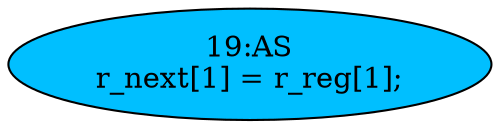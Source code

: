 strict digraph "" {
	node [label="\N"];
	"19:AS"	[ast="<pyverilog.vparser.ast.Assign object at 0x7f218c0f0f90>",
		def_var="['r_next']",
		fillcolor=deepskyblue,
		label="19:AS
r_next[1] = r_reg[1];",
		statements="[]",
		style=filled,
		typ=Assign,
		use_var="['r_reg']"];
}
